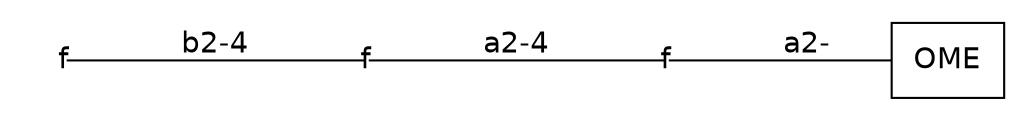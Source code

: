 graph G {graph [splines=false dpi=72 outputorder="edgesfirst"];
node [shape="none" fontname=DejaVuSans labelfontsize=12 label="none" size=50 fixedsize="true" scale="true"];
edge [labelfontsize=12 fontname=DejaVuSans labeldistance=1.2 labelangle=320.0];
rankdir=LR nodesep="0.05" ranksep="0.8";
0 [shape=box label="OME"]
1 [label="f" height="0.7" image="includes/MolecularMetadata/Sugars/SNFG_Symbol_Images/DFru.svg"];
2 [label="f" height="0.7" image="includes/MolecularMetadata/Sugars/SNFG_Symbol_Images/DFru.svg"];
3 [label="f" height="0.7" image="includes/MolecularMetadata/Sugars/SNFG_Symbol_Images/DFru.svg"];
1--0 [label="a2-" headclip=true tailclip=false];
2--1 [label="a2-4" headclip=false tailclip=false];
3--2 [label="b2-4" headclip=false tailclip=false];
}
